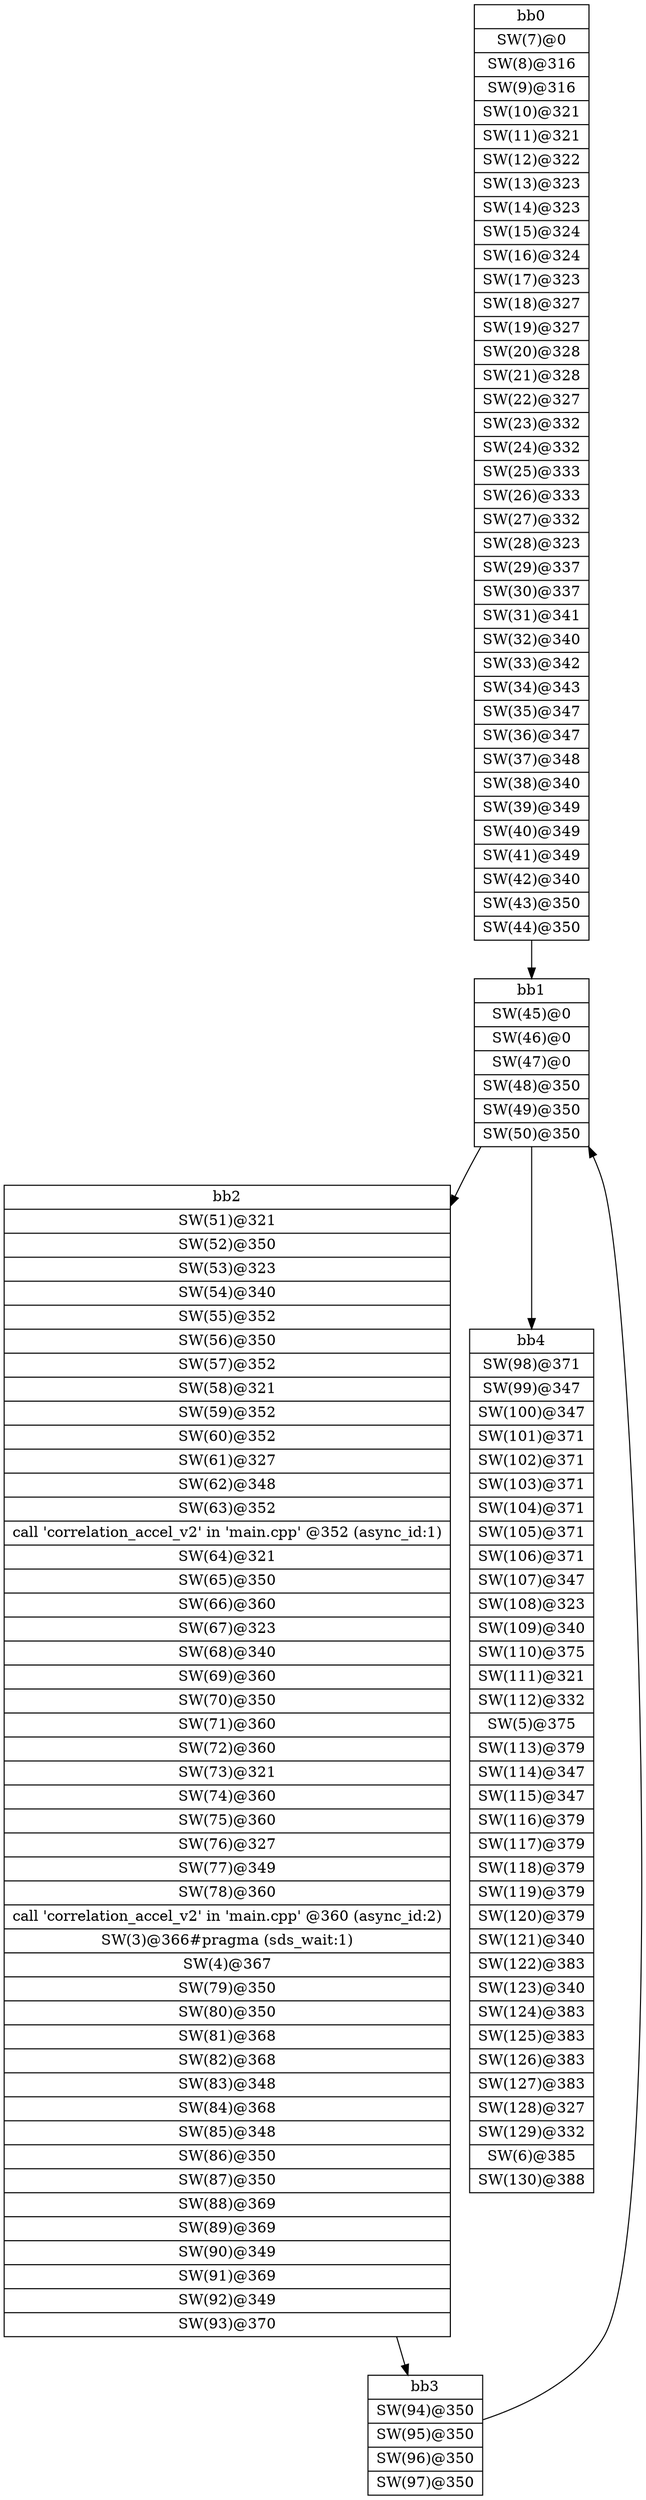 digraph CDFG {
node [shape=record];
bb0 [shape=record, label = "{bb0|<x0x204c7e0>SW(7)@0\n|<x0x204c0f0>SW(8)@316\n|<x0x204c330>SW(9)@316\n|<x0x2047b70>SW(10)@321\n|<x0x2047d70>SW(11)@321\n|<x0x2047fa0>SW(12)@322\n|<x0x20481d0>SW(13)@323\n|<x0x2048400>SW(14)@323\n|<x0x2048630>SW(15)@324\n|<x0x2048880>SW(16)@324\n|<x0x2048a90>SW(17)@323\n|<x0x2048cd0>SW(18)@327\n|<x0x2048f00>SW(19)@327\n|<x0x2049130>SW(20)@328\n|<x0x2049380>SW(21)@328\n|<x0x2049590>SW(22)@327\n|<x0x20497d0>SW(23)@332\n|<x0x2049a00>SW(24)@332\n|<x0x204ddd0>SW(25)@333\n|<x0x2050030>SW(26)@333\n|<x0x2050240>SW(27)@332\n|<x0x2050480>SW(28)@323\n|<x0x20506b0>SW(29)@337\n|<x0x20508c0>SW(30)@337\n|<x0x2050ae0>SW(31)@341\n|<x0x2050d30>SW(32)@340\n|<x0x2050f80>SW(33)@342\n|<x0x20511f0>SW(34)@343\n|<x0x2051440>SW(35)@347\n|<x0x2051660>SW(36)@347\n|<x0x20518a0>SW(37)@348\n|<x0x2051ad0>SW(38)@340\n|<x0x204de50>SW(39)@349\n|<x0x204e070>SW(40)@349\n|<x0x204e280>SW(41)@349\n|<x0x204e4c0>SW(42)@340\n|<x0x204e710>SW(43)@350\n|<x0x204e950>SW(44)@350\n}"];
bb1 [shape=record, label = "{bb1|<x0x204ecf0>SW(45)@0\n|<x0x204ee60>SW(46)@0\n|<x0x204f000>SW(47)@0\n|<x0x204f1a0>SW(48)@350\n|<x0x204f3d0>SW(49)@350\n|<x0x204f5e0>SW(50)@350\n}"];
bb2 [shape=record, label = "{bb2|<x0x204ebd0>SW(51)@321\n|<x0x204fbb0>SW(52)@350\n|<x0x204fde0>SW(53)@323\n|<x0x2052100>SW(54)@340\n|<x0x2052350>SW(55)@352\n|<x0x2052570>SW(56)@350\n|<x0x20527a0>SW(57)@352\n|<x0x20529b0>SW(58)@321\n|<x0x2052be0>SW(59)@352\n|<x0x2052df0>SW(60)@352\n|<x0x2053010>SW(61)@327\n|<x0x2053240>SW(62)@348\n|<x0x2053470>SW(63)@352\n|<x0x2045f00>call 'correlation_accel_v2' in 'main.cpp' @352 (async_id:1)\n|<x0x20536c0>SW(64)@321\n|<x0x20538f0>SW(65)@350\n|<x0x2053b20>SW(66)@360\n|<x0x2053d30>SW(67)@323\n|<x0x2053f60>SW(68)@340\n|<x0x20541a0>SW(69)@360\n|<x0x20543c0>SW(70)@350\n|<x0x20545f0>SW(71)@360\n|<x0x2054800>SW(72)@360\n|<x0x2054a10>SW(73)@321\n|<x0x2054c40>SW(74)@360\n|<x0x2054e50>SW(75)@360\n|<x0x2055070>SW(76)@327\n|<x0x20552a0>SW(77)@349\n|<x0x20554d0>SW(78)@360\n|<x0x2042cb0>call 'correlation_accel_v2' in 'main.cpp' @360 (async_id:2)\n|<x0x20478a0>SW(3)@366#pragma (sds_wait:1)\n|<x0x204af50>SW(4)@367\n|<x0x2055760>SW(79)@350\n|<x0x2055990>SW(80)@350\n|<x0x2055bc0>SW(81)@368\n|<x0x2055dd0>SW(82)@368\n|<x0x2055fe0>SW(83)@348\n|<x0x2056240>SW(84)@368\n|<x0x2056460>SW(85)@348\n|<x0x20566a0>SW(86)@350\n|<x0x20568d0>SW(87)@350\n|<x0x2056b00>SW(88)@369\n|<x0x2056d10>SW(89)@369\n|<x0x2056f20>SW(90)@349\n|<x0x2057150>SW(91)@369\n|<x0x2057370>SW(92)@349\n|<x0x20575b0>SW(93)@370\n}"];
bb3 [shape=record, label = "{bb3|<x0x20578f0>SW(94)@350\n|<x0x2057b20>SW(95)@350\n|<x0x2057d30>SW(96)@350\n|<x0x2057f70>SW(97)@350\n}"];
bb4 [shape=record, label = "{bb4|<x0x20583f0>SW(98)@371\n|<x0x2058590>SW(99)@347\n|<x0x20587d0>SW(100)@347\n|<x0x2058a00>SW(101)@371\n|<x0x2058c10>SW(102)@371\n|<x0x2058e20>SW(103)@371\n|<x0x2059030>SW(104)@371\n|<x0x2059240>SW(105)@371\n|<x0x20594a0>SW(106)@371\n|<x0x20596c0>SW(107)@347\n|<x0x2059900>SW(108)@323\n|<x0x2059b30>SW(109)@340\n|<x0x2059d80>SW(110)@375\n|<x0x2059fa0>SW(111)@321\n|<x0x205a1d0>SW(112)@332\n|<x0x204a600>SW(5)@375\n|<x0x205a4c0>SW(113)@379\n|<x0x205a640>SW(114)@347\n|<x0x205a880>SW(115)@347\n|<x0x205aab0>SW(116)@379\n|<x0x205acc0>SW(117)@379\n|<x0x205aed0>SW(118)@379\n|<x0x205b0e0>SW(119)@379\n|<x0x205b2f0>SW(120)@379\n|<x0x205b550>SW(121)@340\n|<x0x205b7a0>SW(122)@383\n|<x0x205b9c0>SW(123)@340\n|<x0x205bc10>SW(124)@383\n|<x0x205be20>SW(125)@383\n|<x0x205c030>SW(126)@383\n|<x0x205c240>SW(127)@383\n|<x0x205c480>SW(128)@327\n|<x0x205c6a0>SW(129)@332\n|<x0x204a790>SW(6)@385\n|<x0x205c8f0>SW(130)@388\n}"];
bb0 -> bb1
bb1 -> bb2
bb1 -> bb4
bb2 -> bb3
bb3 -> bb1
}
